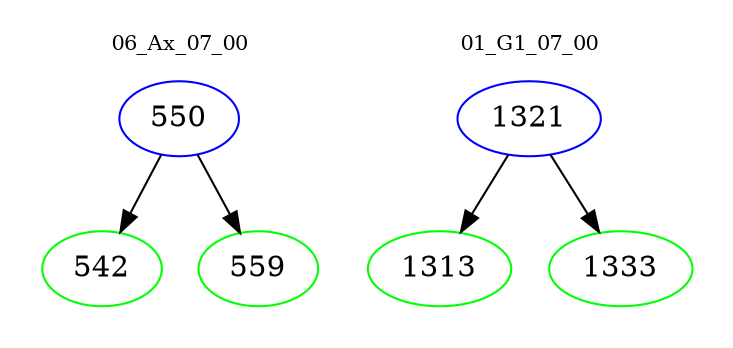 digraph{
subgraph cluster_0 {
color = white
label = "06_Ax_07_00";
fontsize=10;
T0_550 [label="550", color="blue"]
T0_550 -> T0_542 [color="black"]
T0_542 [label="542", color="green"]
T0_550 -> T0_559 [color="black"]
T0_559 [label="559", color="green"]
}
subgraph cluster_1 {
color = white
label = "01_G1_07_00";
fontsize=10;
T1_1321 [label="1321", color="blue"]
T1_1321 -> T1_1313 [color="black"]
T1_1313 [label="1313", color="green"]
T1_1321 -> T1_1333 [color="black"]
T1_1333 [label="1333", color="green"]
}
}

